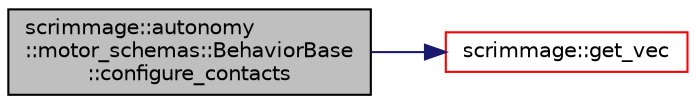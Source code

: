 digraph "scrimmage::autonomy::motor_schemas::BehaviorBase::configure_contacts"
{
 // LATEX_PDF_SIZE
  edge [fontname="Helvetica",fontsize="10",labelfontname="Helvetica",labelfontsize="10"];
  node [fontname="Helvetica",fontsize="10",shape=record];
  rankdir="LR";
  Node1 [label="scrimmage::autonomy\l::motor_schemas::BehaviorBase\l::configure_contacts",height=0.2,width=0.4,color="black", fillcolor="grey75", style="filled", fontcolor="black",tooltip=" "];
  Node1 -> Node2 [color="midnightblue",fontsize="10",style="solid",fontname="Helvetica"];
  Node2 [label="scrimmage::get_vec",height=0.2,width=0.4,color="red", fillcolor="white", style="filled",URL="$namespacescrimmage.html#a6417e38f5b224b467550f4fc42a2a1b3",tooltip=" "];
}
